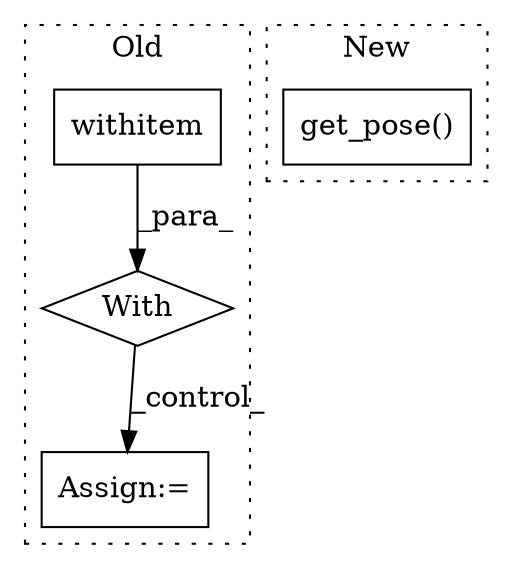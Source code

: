 digraph G {
subgraph cluster0 {
1 [label="withitem" a="49" s="14632" l="4" shape="box"];
3 [label="With" a="39" s="14627,14636" l="5,40" shape="diamond"];
4 [label="Assign:=" a="68" s="14680" l="3" shape="box"];
label = "Old";
style="dotted";
}
subgraph cluster1 {
2 [label="get_pose()" a="75" s="7350,7397" l="26,1" shape="box"];
label = "New";
style="dotted";
}
1 -> 3 [label="_para_"];
3 -> 4 [label="_control_"];
}